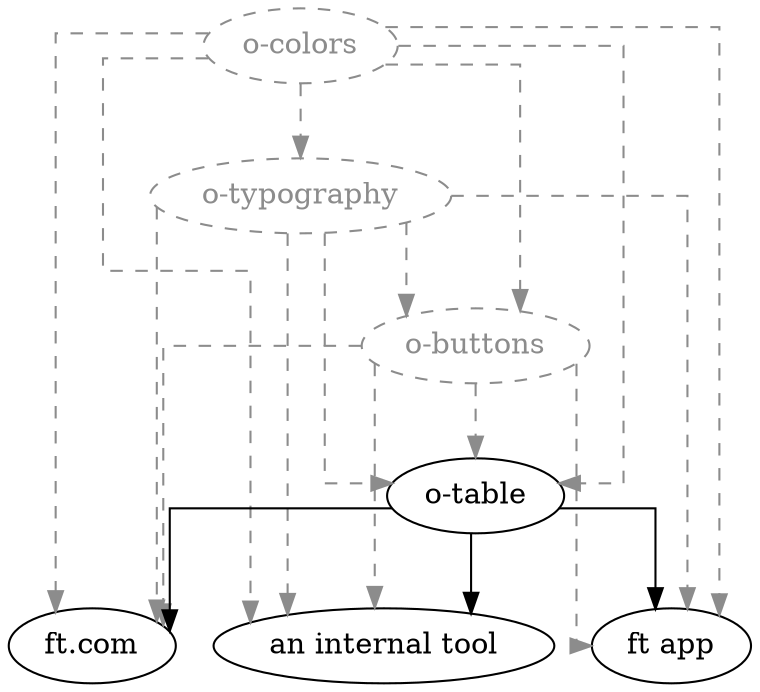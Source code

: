 digraph {
    splines=ortho
    concentrate=true

    "o-colors" [style="dashed", fontcolor="#8c8c8c" color="#8c8c8c"]
    "o-typography" [style="dashed", fontcolor="#8c8c8c" color="#8c8c8c"]
    "o-buttons" [style="dashed", fontcolor="#8c8c8c" color="#8c8c8c"]

    "o-colors" -> "o-typography" [style="dashed", color="#8c8c8c"]

    "o-colors" -> "o-buttons" [style="dashed", color="#8c8c8c"]
    "o-typography" -> "o-buttons" [style="dashed", color="#8c8c8c"]

    "o-colors" -> "o-table" [style="dashed", color="#8c8c8c"]
    "o-typography" -> "o-table" [style="dashed", color="#8c8c8c"]
    "o-buttons" -> "o-table" [style="dashed", color="#8c8c8c"]

    "o-colors" -> "ft.com" [style="dashed", color="#8c8c8c"]
    "o-typography" -> "ft.com" [style="dashed", color="#8c8c8c"]
    "o-buttons" -> "ft.com" [style="dashed", color="#8c8c8c"]
    "o-table" -> "ft.com"

    "o-colors" -> "ft app" [style="dashed", color="#8c8c8c"]
    "o-typography" -> "ft app" [style="dashed", color="#8c8c8c"]
    "o-buttons" -> "ft app" [style="dashed", color="#8c8c8c"]
    "o-table" -> "ft app"

    "o-colors" -> "an internal tool" [style="dashed", color="#8c8c8c"]
    "o-typography" -> "an internal tool" [style="dashed", color="#8c8c8c"]
    "o-buttons" -> "an internal tool" [style="dashed", color="#8c8c8c"]
    "o-table" -> "an internal tool"

}
